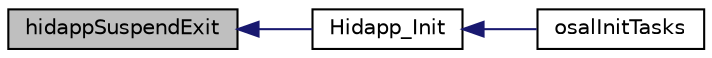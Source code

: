 digraph "hidappSuspendExit"
{
  edge [fontname="Helvetica",fontsize="10",labelfontname="Helvetica",labelfontsize="10"];
  node [fontname="Helvetica",fontsize="10",shape=record];
  rankdir="LR";
  Node1 [label="hidappSuspendExit",height=0.2,width=0.4,color="black", fillcolor="grey75", style="filled" fontcolor="black"];
  Node1 -> Node2 [dir="back",color="midnightblue",fontsize="10",style="solid",fontname="Helvetica"];
  Node2 [label="Hidapp_Init",height=0.2,width=0.4,color="black", fillcolor="white", style="filled",URL="$hidapp_8h.html#a4d4113337ca855379bc16a77b87b1d78"];
  Node2 -> Node3 [dir="back",color="midnightblue",fontsize="10",style="solid",fontname="Helvetica"];
  Node3 [label="osalInitTasks",height=0.2,width=0.4,color="black", fillcolor="white", style="filled",URL="$_o_s_a_l___hidapp_8c.html#a7ad49ef9f96d7753c3e77e0e69231bb2"];
}
